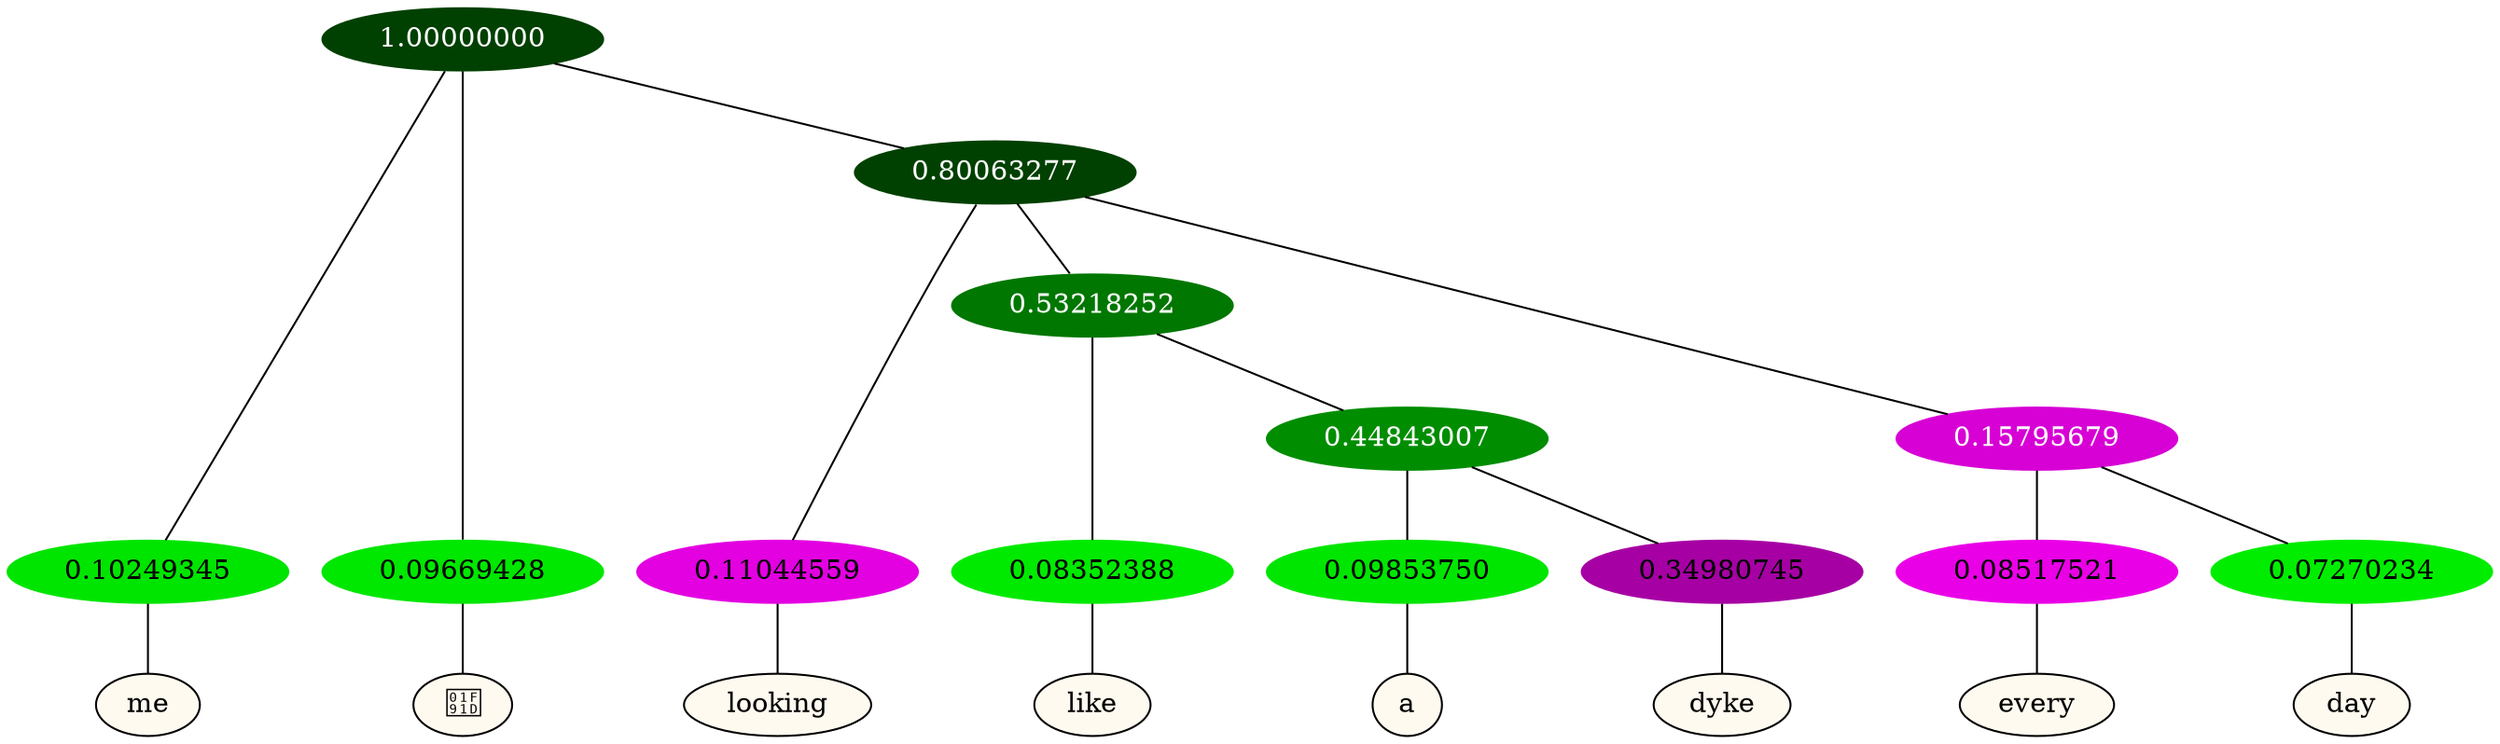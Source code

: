 graph {
	node [format=png height=0.15 nodesep=0.001 ordering=out overlap=prism overlap_scaling=0.01 ranksep=0.001 ratio=0.2 style=filled width=0.15]
	{
		rank=same
		a_w_1 [label=me color=black fillcolor=floralwhite style="filled,solid"]
		a_w_2 [label="🤝" color=black fillcolor=floralwhite style="filled,solid"]
		a_w_4 [label=looking color=black fillcolor=floralwhite style="filled,solid"]
		a_w_7 [label=like color=black fillcolor=floralwhite style="filled,solid"]
		a_w_11 [label=a color=black fillcolor=floralwhite style="filled,solid"]
		a_w_12 [label=dyke color=black fillcolor=floralwhite style="filled,solid"]
		a_w_9 [label=every color=black fillcolor=floralwhite style="filled,solid"]
		a_w_10 [label=day color=black fillcolor=floralwhite style="filled,solid"]
	}
	a_n_1 -- a_w_1
	a_n_2 -- a_w_2
	a_n_4 -- a_w_4
	a_n_7 -- a_w_7
	a_n_11 -- a_w_11
	a_n_12 -- a_w_12
	a_n_9 -- a_w_9
	a_n_10 -- a_w_10
	{
		rank=same
		a_n_1 [label=0.10249345 color="0.334 1.000 0.898" fontcolor=black]
		a_n_2 [label=0.09669428 color="0.334 1.000 0.903" fontcolor=black]
		a_n_4 [label=0.11044559 color="0.835 1.000 0.890" fontcolor=black]
		a_n_7 [label=0.08352388 color="0.334 1.000 0.916" fontcolor=black]
		a_n_11 [label=0.09853750 color="0.334 1.000 0.901" fontcolor=black]
		a_n_12 [label=0.34980745 color="0.835 1.000 0.650" fontcolor=black]
		a_n_9 [label=0.08517521 color="0.835 1.000 0.915" fontcolor=black]
		a_n_10 [label=0.07270234 color="0.334 1.000 0.927" fontcolor=black]
	}
	a_n_0 [label=1.00000000 color="0.334 1.000 0.250" fontcolor=grey99]
	a_n_0 -- a_n_1
	a_n_0 -- a_n_2
	a_n_3 [label=0.80063277 color="0.334 1.000 0.250" fontcolor=grey99]
	a_n_0 -- a_n_3
	a_n_3 -- a_n_4
	a_n_5 [label=0.53218252 color="0.334 1.000 0.468" fontcolor=grey99]
	a_n_3 -- a_n_5
	a_n_6 [label=0.15795679 color="0.835 1.000 0.842" fontcolor=grey99]
	a_n_3 -- a_n_6
	a_n_5 -- a_n_7
	a_n_8 [label=0.44843007 color="0.334 1.000 0.552" fontcolor=grey99]
	a_n_5 -- a_n_8
	a_n_6 -- a_n_9
	a_n_6 -- a_n_10
	a_n_8 -- a_n_11
	a_n_8 -- a_n_12
}
